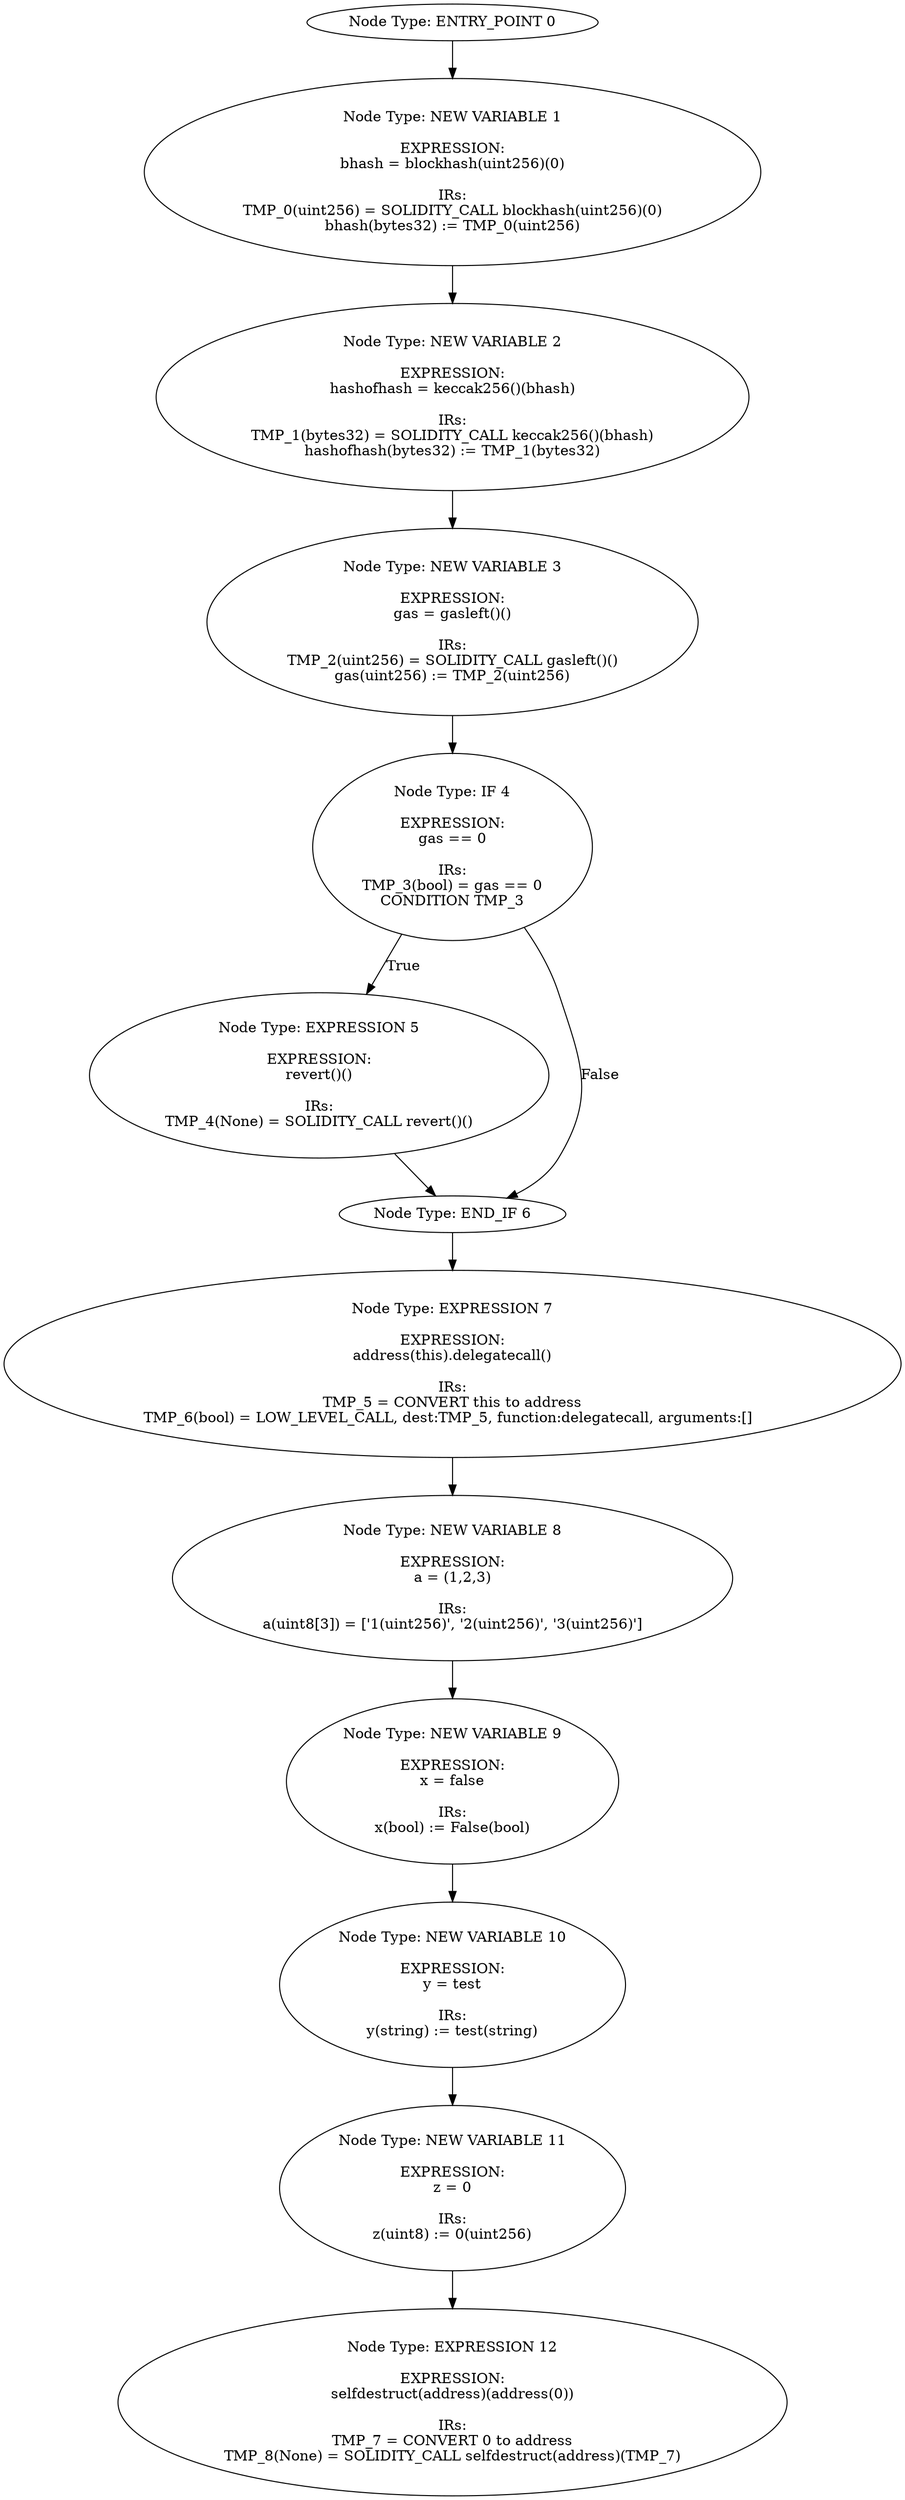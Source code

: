 digraph CFG {
0[label="Node Type: ENTRY_POINT 0
"];
0[label="Node Type: ENTRY_POINT 0
"];
0->1;
1[label="Node Type: NEW VARIABLE 1

EXPRESSION:
bhash = blockhash(uint256)(0)

IRs:
TMP_0(uint256) = SOLIDITY_CALL blockhash(uint256)(0)
bhash(bytes32) := TMP_0(uint256)"];
1->2;
2[label="Node Type: NEW VARIABLE 2

EXPRESSION:
hashofhash = keccak256()(bhash)

IRs:
TMP_1(bytes32) = SOLIDITY_CALL keccak256()(bhash)
hashofhash(bytes32) := TMP_1(bytes32)"];
2->3;
3[label="Node Type: NEW VARIABLE 3

EXPRESSION:
gas = gasleft()()

IRs:
TMP_2(uint256) = SOLIDITY_CALL gasleft()()
gas(uint256) := TMP_2(uint256)"];
3->4;
4[label="Node Type: IF 4

EXPRESSION:
gas == 0

IRs:
TMP_3(bool) = gas == 0
CONDITION TMP_3"];
4->5[label="True"];
4->6[label="False"];
5[label="Node Type: EXPRESSION 5

EXPRESSION:
revert()()

IRs:
TMP_4(None) = SOLIDITY_CALL revert()()"];
5->6;
6[label="Node Type: END_IF 6
"];
6->7;
7[label="Node Type: EXPRESSION 7

EXPRESSION:
address(this).delegatecall()

IRs:
TMP_5 = CONVERT this to address
TMP_6(bool) = LOW_LEVEL_CALL, dest:TMP_5, function:delegatecall, arguments:[]  "];
7->8;
8[label="Node Type: NEW VARIABLE 8

EXPRESSION:
a = (1,2,3)

IRs:
a(uint8[3]) = ['1(uint256)', '2(uint256)', '3(uint256)']"];
8->9;
9[label="Node Type: NEW VARIABLE 9

EXPRESSION:
x = false

IRs:
x(bool) := False(bool)"];
9->10;
10[label="Node Type: NEW VARIABLE 10

EXPRESSION:
y = test

IRs:
y(string) := test(string)"];
10->11;
11[label="Node Type: NEW VARIABLE 11

EXPRESSION:
z = 0

IRs:
z(uint8) := 0(uint256)"];
11->12;
12[label="Node Type: EXPRESSION 12

EXPRESSION:
selfdestruct(address)(address(0))

IRs:
TMP_7 = CONVERT 0 to address
TMP_8(None) = SOLIDITY_CALL selfdestruct(address)(TMP_7)"];
}

